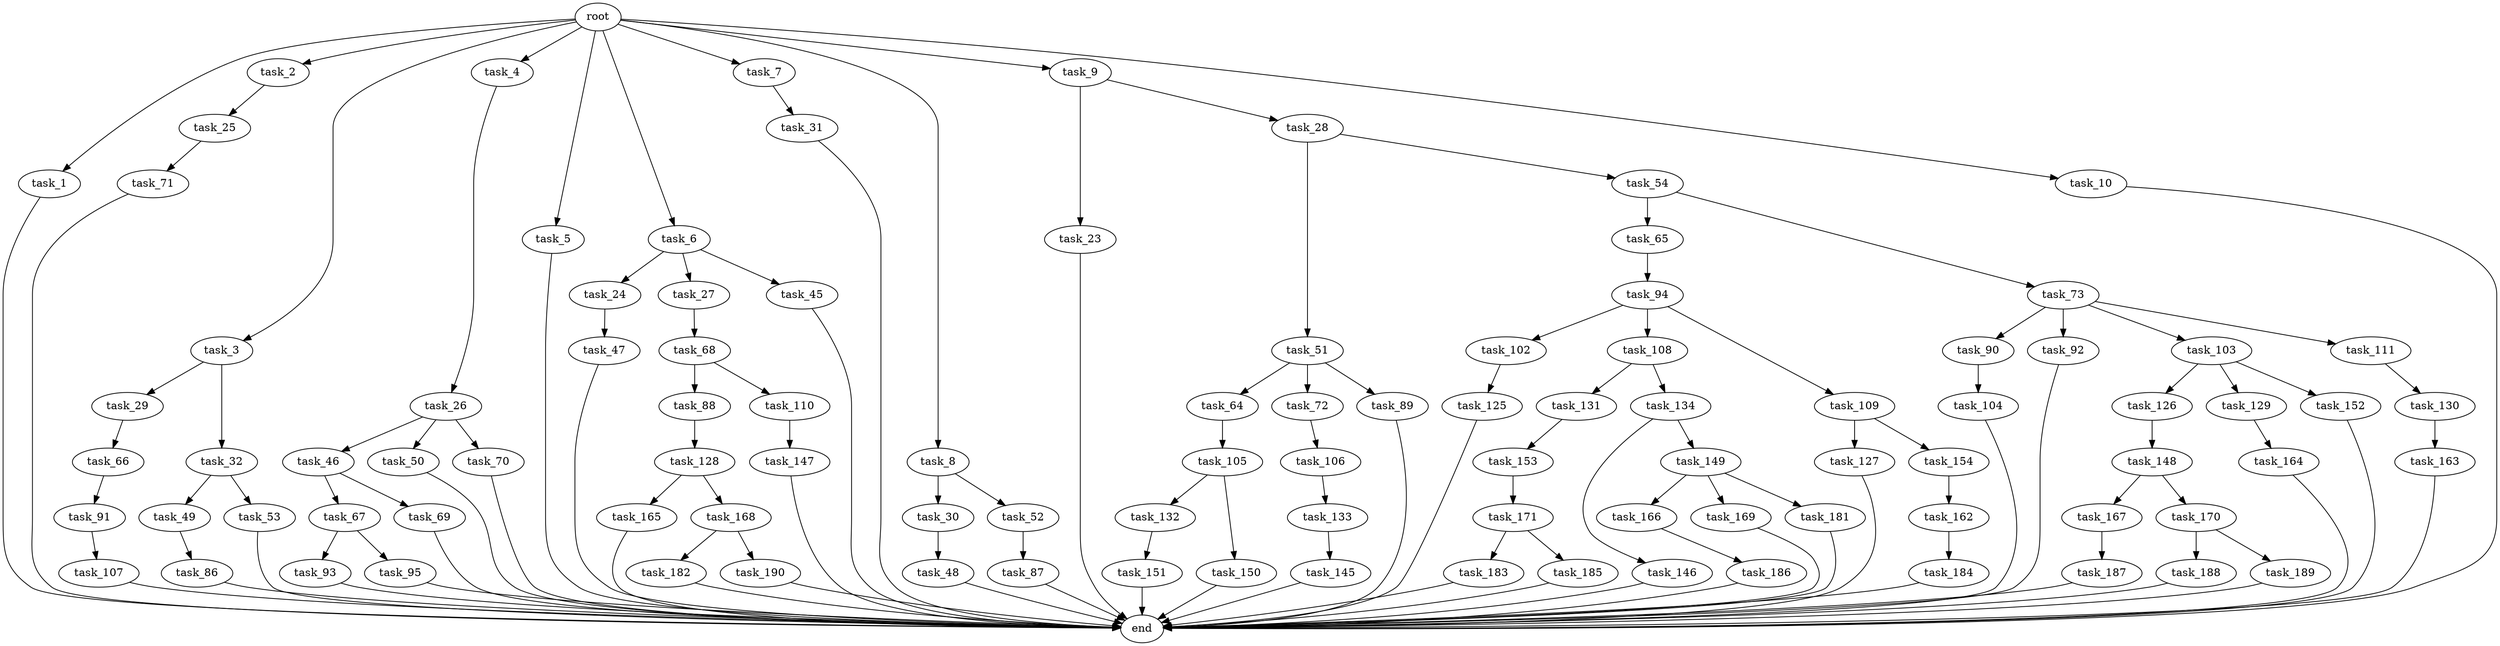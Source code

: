 digraph G {
  root [size="0.000000"];
  task_1 [size="102.400000"];
  task_2 [size="102.400000"];
  task_3 [size="102.400000"];
  task_4 [size="102.400000"];
  task_5 [size="102.400000"];
  task_6 [size="102.400000"];
  task_7 [size="102.400000"];
  task_8 [size="102.400000"];
  task_9 [size="102.400000"];
  task_10 [size="102.400000"];
  task_23 [size="3435973836.800000"];
  task_24 [size="54975581388.800003"];
  task_25 [size="54975581388.800003"];
  task_26 [size="85899345920.000000"];
  task_27 [size="54975581388.800003"];
  task_28 [size="3435973836.800000"];
  task_29 [size="13743895347.200001"];
  task_30 [size="85899345920.000000"];
  task_31 [size="42090679500.800003"];
  task_32 [size="13743895347.200001"];
  task_45 [size="54975581388.800003"];
  task_46 [size="21474836480.000000"];
  task_47 [size="85899345920.000000"];
  task_48 [size="69578470195.199997"];
  task_49 [size="7730941132.800000"];
  task_50 [size="21474836480.000000"];
  task_51 [size="3435973836.800000"];
  task_52 [size="85899345920.000000"];
  task_53 [size="7730941132.800000"];
  task_54 [size="3435973836.800000"];
  task_64 [size="3435973836.800000"];
  task_65 [size="7730941132.800000"];
  task_66 [size="54975581388.800003"];
  task_67 [size="69578470195.199997"];
  task_68 [size="69578470195.199997"];
  task_69 [size="69578470195.199997"];
  task_70 [size="21474836480.000000"];
  task_71 [size="42090679500.800003"];
  task_72 [size="3435973836.800000"];
  task_73 [size="7730941132.800000"];
  task_86 [size="13743895347.200001"];
  task_87 [size="69578470195.199997"];
  task_88 [size="69578470195.199997"];
  task_89 [size="3435973836.800000"];
  task_90 [size="21474836480.000000"];
  task_91 [size="30923764531.200001"];
  task_92 [size="21474836480.000000"];
  task_93 [size="7730941132.800000"];
  task_94 [size="3435973836.800000"];
  task_95 [size="7730941132.800000"];
  task_102 [size="13743895347.200001"];
  task_103 [size="21474836480.000000"];
  task_104 [size="21474836480.000000"];
  task_105 [size="21474836480.000000"];
  task_106 [size="13743895347.200001"];
  task_107 [size="69578470195.199997"];
  task_108 [size="13743895347.200001"];
  task_109 [size="13743895347.200001"];
  task_110 [size="69578470195.199997"];
  task_111 [size="21474836480.000000"];
  task_125 [size="21474836480.000000"];
  task_126 [size="13743895347.200001"];
  task_127 [size="3435973836.800000"];
  task_128 [size="85899345920.000000"];
  task_129 [size="13743895347.200001"];
  task_130 [size="3435973836.800000"];
  task_131 [size="85899345920.000000"];
  task_132 [size="42090679500.800003"];
  task_133 [size="85899345920.000000"];
  task_134 [size="85899345920.000000"];
  task_145 [size="7730941132.800000"];
  task_146 [size="85899345920.000000"];
  task_147 [size="13743895347.200001"];
  task_148 [size="3435973836.800000"];
  task_149 [size="85899345920.000000"];
  task_150 [size="42090679500.800003"];
  task_151 [size="85899345920.000000"];
  task_152 [size="13743895347.200001"];
  task_153 [size="30923764531.200001"];
  task_154 [size="3435973836.800000"];
  task_162 [size="13743895347.200001"];
  task_163 [size="7730941132.800000"];
  task_164 [size="85899345920.000000"];
  task_165 [size="21474836480.000000"];
  task_166 [size="42090679500.800003"];
  task_167 [size="42090679500.800003"];
  task_168 [size="21474836480.000000"];
  task_169 [size="42090679500.800003"];
  task_170 [size="42090679500.800003"];
  task_171 [size="13743895347.200001"];
  task_181 [size="42090679500.800003"];
  task_182 [size="30923764531.200001"];
  task_183 [size="13743895347.200001"];
  task_184 [size="69578470195.199997"];
  task_185 [size="13743895347.200001"];
  task_186 [size="21474836480.000000"];
  task_187 [size="42090679500.800003"];
  task_188 [size="85899345920.000000"];
  task_189 [size="85899345920.000000"];
  task_190 [size="30923764531.200001"];
  end [size="0.000000"];

  root -> task_1 [size="1.000000"];
  root -> task_2 [size="1.000000"];
  root -> task_3 [size="1.000000"];
  root -> task_4 [size="1.000000"];
  root -> task_5 [size="1.000000"];
  root -> task_6 [size="1.000000"];
  root -> task_7 [size="1.000000"];
  root -> task_8 [size="1.000000"];
  root -> task_9 [size="1.000000"];
  root -> task_10 [size="1.000000"];
  task_1 -> end [size="1.000000"];
  task_2 -> task_25 [size="536870912.000000"];
  task_3 -> task_29 [size="134217728.000000"];
  task_3 -> task_32 [size="134217728.000000"];
  task_4 -> task_26 [size="838860800.000000"];
  task_5 -> end [size="1.000000"];
  task_6 -> task_24 [size="536870912.000000"];
  task_6 -> task_27 [size="536870912.000000"];
  task_6 -> task_45 [size="536870912.000000"];
  task_7 -> task_31 [size="411041792.000000"];
  task_8 -> task_30 [size="838860800.000000"];
  task_8 -> task_52 [size="838860800.000000"];
  task_9 -> task_23 [size="33554432.000000"];
  task_9 -> task_28 [size="33554432.000000"];
  task_10 -> end [size="1.000000"];
  task_23 -> end [size="1.000000"];
  task_24 -> task_47 [size="838860800.000000"];
  task_25 -> task_71 [size="411041792.000000"];
  task_26 -> task_46 [size="209715200.000000"];
  task_26 -> task_50 [size="209715200.000000"];
  task_26 -> task_70 [size="209715200.000000"];
  task_27 -> task_68 [size="679477248.000000"];
  task_28 -> task_51 [size="33554432.000000"];
  task_28 -> task_54 [size="33554432.000000"];
  task_29 -> task_66 [size="536870912.000000"];
  task_30 -> task_48 [size="679477248.000000"];
  task_31 -> end [size="1.000000"];
  task_32 -> task_49 [size="75497472.000000"];
  task_32 -> task_53 [size="75497472.000000"];
  task_45 -> end [size="1.000000"];
  task_46 -> task_67 [size="679477248.000000"];
  task_46 -> task_69 [size="679477248.000000"];
  task_47 -> end [size="1.000000"];
  task_48 -> end [size="1.000000"];
  task_49 -> task_86 [size="134217728.000000"];
  task_50 -> end [size="1.000000"];
  task_51 -> task_64 [size="33554432.000000"];
  task_51 -> task_72 [size="33554432.000000"];
  task_51 -> task_89 [size="33554432.000000"];
  task_52 -> task_87 [size="679477248.000000"];
  task_53 -> end [size="1.000000"];
  task_54 -> task_65 [size="75497472.000000"];
  task_54 -> task_73 [size="75497472.000000"];
  task_64 -> task_105 [size="209715200.000000"];
  task_65 -> task_94 [size="33554432.000000"];
  task_66 -> task_91 [size="301989888.000000"];
  task_67 -> task_93 [size="75497472.000000"];
  task_67 -> task_95 [size="75497472.000000"];
  task_68 -> task_88 [size="679477248.000000"];
  task_68 -> task_110 [size="679477248.000000"];
  task_69 -> end [size="1.000000"];
  task_70 -> end [size="1.000000"];
  task_71 -> end [size="1.000000"];
  task_72 -> task_106 [size="134217728.000000"];
  task_73 -> task_90 [size="209715200.000000"];
  task_73 -> task_92 [size="209715200.000000"];
  task_73 -> task_103 [size="209715200.000000"];
  task_73 -> task_111 [size="209715200.000000"];
  task_86 -> end [size="1.000000"];
  task_87 -> end [size="1.000000"];
  task_88 -> task_128 [size="838860800.000000"];
  task_89 -> end [size="1.000000"];
  task_90 -> task_104 [size="209715200.000000"];
  task_91 -> task_107 [size="679477248.000000"];
  task_92 -> end [size="1.000000"];
  task_93 -> end [size="1.000000"];
  task_94 -> task_102 [size="134217728.000000"];
  task_94 -> task_108 [size="134217728.000000"];
  task_94 -> task_109 [size="134217728.000000"];
  task_95 -> end [size="1.000000"];
  task_102 -> task_125 [size="209715200.000000"];
  task_103 -> task_126 [size="134217728.000000"];
  task_103 -> task_129 [size="134217728.000000"];
  task_103 -> task_152 [size="134217728.000000"];
  task_104 -> end [size="1.000000"];
  task_105 -> task_132 [size="411041792.000000"];
  task_105 -> task_150 [size="411041792.000000"];
  task_106 -> task_133 [size="838860800.000000"];
  task_107 -> end [size="1.000000"];
  task_108 -> task_131 [size="838860800.000000"];
  task_108 -> task_134 [size="838860800.000000"];
  task_109 -> task_127 [size="33554432.000000"];
  task_109 -> task_154 [size="33554432.000000"];
  task_110 -> task_147 [size="134217728.000000"];
  task_111 -> task_130 [size="33554432.000000"];
  task_125 -> end [size="1.000000"];
  task_126 -> task_148 [size="33554432.000000"];
  task_127 -> end [size="1.000000"];
  task_128 -> task_165 [size="209715200.000000"];
  task_128 -> task_168 [size="209715200.000000"];
  task_129 -> task_164 [size="838860800.000000"];
  task_130 -> task_163 [size="75497472.000000"];
  task_131 -> task_153 [size="301989888.000000"];
  task_132 -> task_151 [size="838860800.000000"];
  task_133 -> task_145 [size="75497472.000000"];
  task_134 -> task_146 [size="838860800.000000"];
  task_134 -> task_149 [size="838860800.000000"];
  task_145 -> end [size="1.000000"];
  task_146 -> end [size="1.000000"];
  task_147 -> end [size="1.000000"];
  task_148 -> task_167 [size="411041792.000000"];
  task_148 -> task_170 [size="411041792.000000"];
  task_149 -> task_166 [size="411041792.000000"];
  task_149 -> task_169 [size="411041792.000000"];
  task_149 -> task_181 [size="411041792.000000"];
  task_150 -> end [size="1.000000"];
  task_151 -> end [size="1.000000"];
  task_152 -> end [size="1.000000"];
  task_153 -> task_171 [size="134217728.000000"];
  task_154 -> task_162 [size="134217728.000000"];
  task_162 -> task_184 [size="679477248.000000"];
  task_163 -> end [size="1.000000"];
  task_164 -> end [size="1.000000"];
  task_165 -> end [size="1.000000"];
  task_166 -> task_186 [size="209715200.000000"];
  task_167 -> task_187 [size="411041792.000000"];
  task_168 -> task_182 [size="301989888.000000"];
  task_168 -> task_190 [size="301989888.000000"];
  task_169 -> end [size="1.000000"];
  task_170 -> task_188 [size="838860800.000000"];
  task_170 -> task_189 [size="838860800.000000"];
  task_171 -> task_183 [size="134217728.000000"];
  task_171 -> task_185 [size="134217728.000000"];
  task_181 -> end [size="1.000000"];
  task_182 -> end [size="1.000000"];
  task_183 -> end [size="1.000000"];
  task_184 -> end [size="1.000000"];
  task_185 -> end [size="1.000000"];
  task_186 -> end [size="1.000000"];
  task_187 -> end [size="1.000000"];
  task_188 -> end [size="1.000000"];
  task_189 -> end [size="1.000000"];
  task_190 -> end [size="1.000000"];
}
